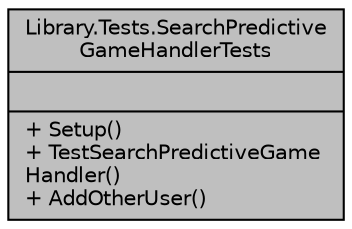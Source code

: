 digraph "Library.Tests.SearchPredictiveGameHandlerTests"
{
 // INTERACTIVE_SVG=YES
 // LATEX_PDF_SIZE
  edge [fontname="Helvetica",fontsize="10",labelfontname="Helvetica",labelfontsize="10"];
  node [fontname="Helvetica",fontsize="10",shape=record];
  Node1 [label="{Library.Tests.SearchPredictive\lGameHandlerTests\n||+ Setup()\l+ TestSearchPredictiveGame\lHandler()\l+ AddOtherUser()\l}",height=0.2,width=0.4,color="black", fillcolor="grey75", style="filled", fontcolor="black",tooltip=" "];
}
